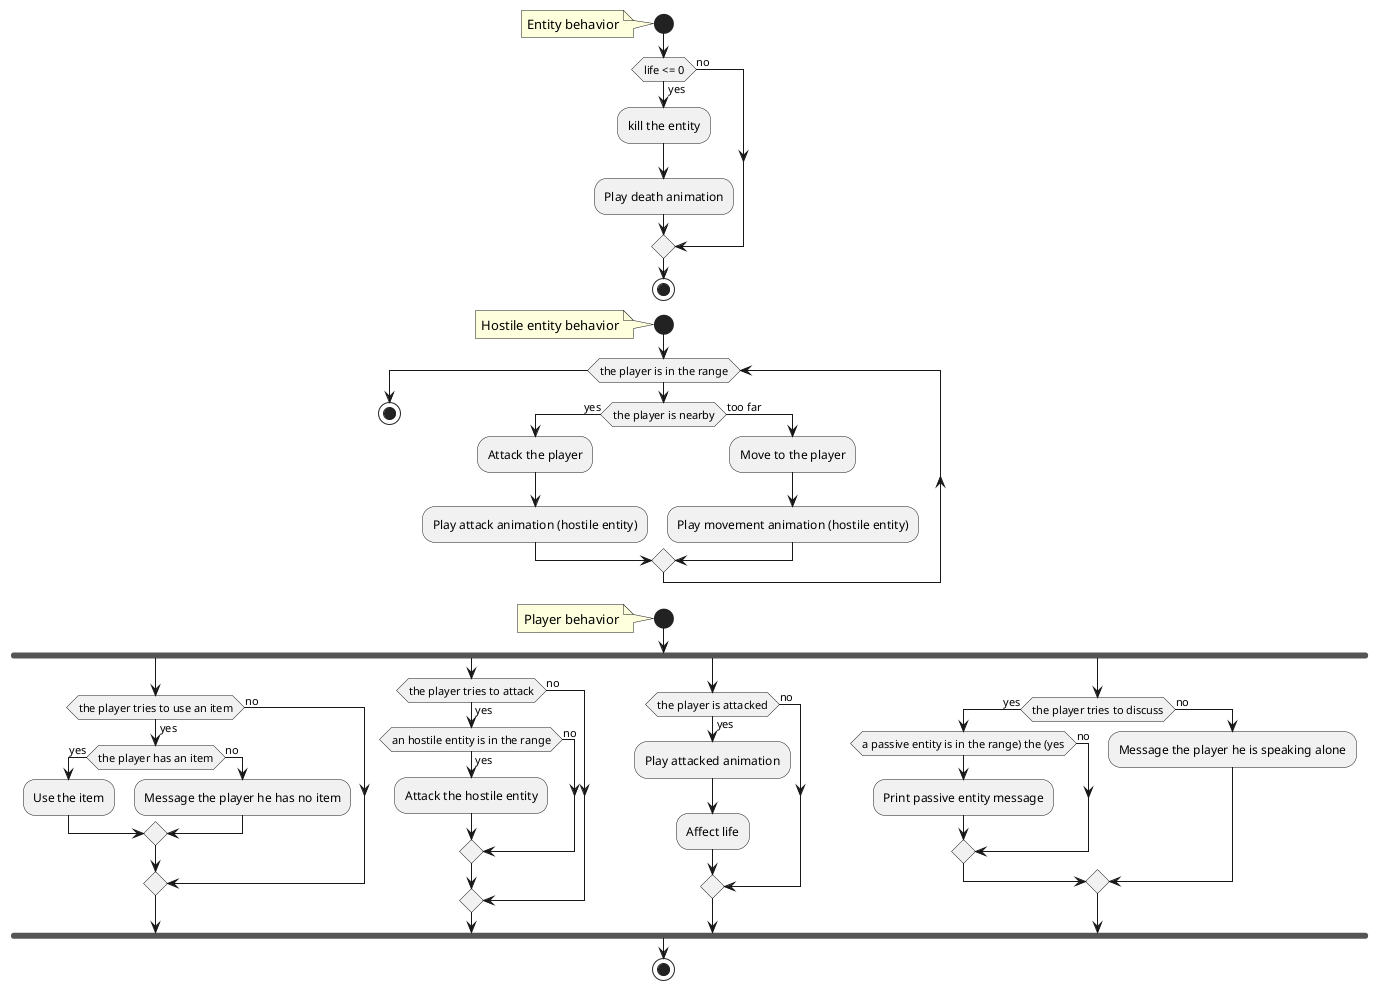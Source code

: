 @startuml

skinparam linetype ortho

start

note
	Entity behavior
end note

if (life <= 0) then (yes)
	:kill the entity;
	:Play death animation;
else (no)
end if

stop

start

note
	Hostile entity behavior
end note

while (the player is in the range)
	if (the player is nearby) then (yes)
		:Attack the player;
		:Play attack animation (hostile entity);
	else (too far)
		:Move to the player;
		:Play movement animation (hostile entity);
	end if
end while

stop

start

note
	Player behavior
end note

fork
	if (the player tries to use an item) then (yes)
		if (the player has an item) then (yes)
			:Use the item;
		else (no)
			:Message the player he has no item;
		end if
	else (no)
	end if
fork again
	if (the player tries to attack) then (yes)
		if (an hostile entity is in the range) then (yes)
			:Attack the hostile entity;
		else (no)
		end if
	else (no)
	end if
fork again
	if (the player is attacked) then (yes)
		:Play attacked animation;
		:Affect life;
	else (no)
	end if
fork again
	if (the player tries to discuss) then (yes)
		if (a passive entity is in the range) the (yes)
			:Print passive entity message;
		else (no)
		end if
	else (no)
		:Message the player he is speaking alone;
	endif;
end fork

stop

@enduml
